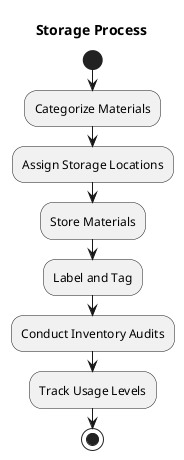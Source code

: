 @startuml Gearbox inc materials storage process

title Storage Process

start

:Categorize Materials;
:Assign Storage Locations;

:Store Materials;
:Label and Tag;

:Conduct Inventory Audits;
:Track Usage Levels;

stop

@enduml
